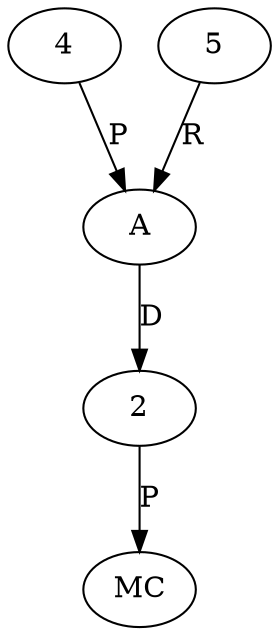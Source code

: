 digraph "AUG" {

  1 [ label="MC" s="from()" t="ExtList" l="440" ];
  2 [ t="String" n="dummy_" ];
  3 [ label="A" t="String[]" l="440" ];
  4 [ t="int" n="i" ];
  5 [ t="String[]" n="args" ];
  2 -> 1 [ label="P" ];
  3 -> 2 [ label="D" ];
  4 -> 3 [ label="P" ];
  5 -> 3 [ label="R" ];
}
